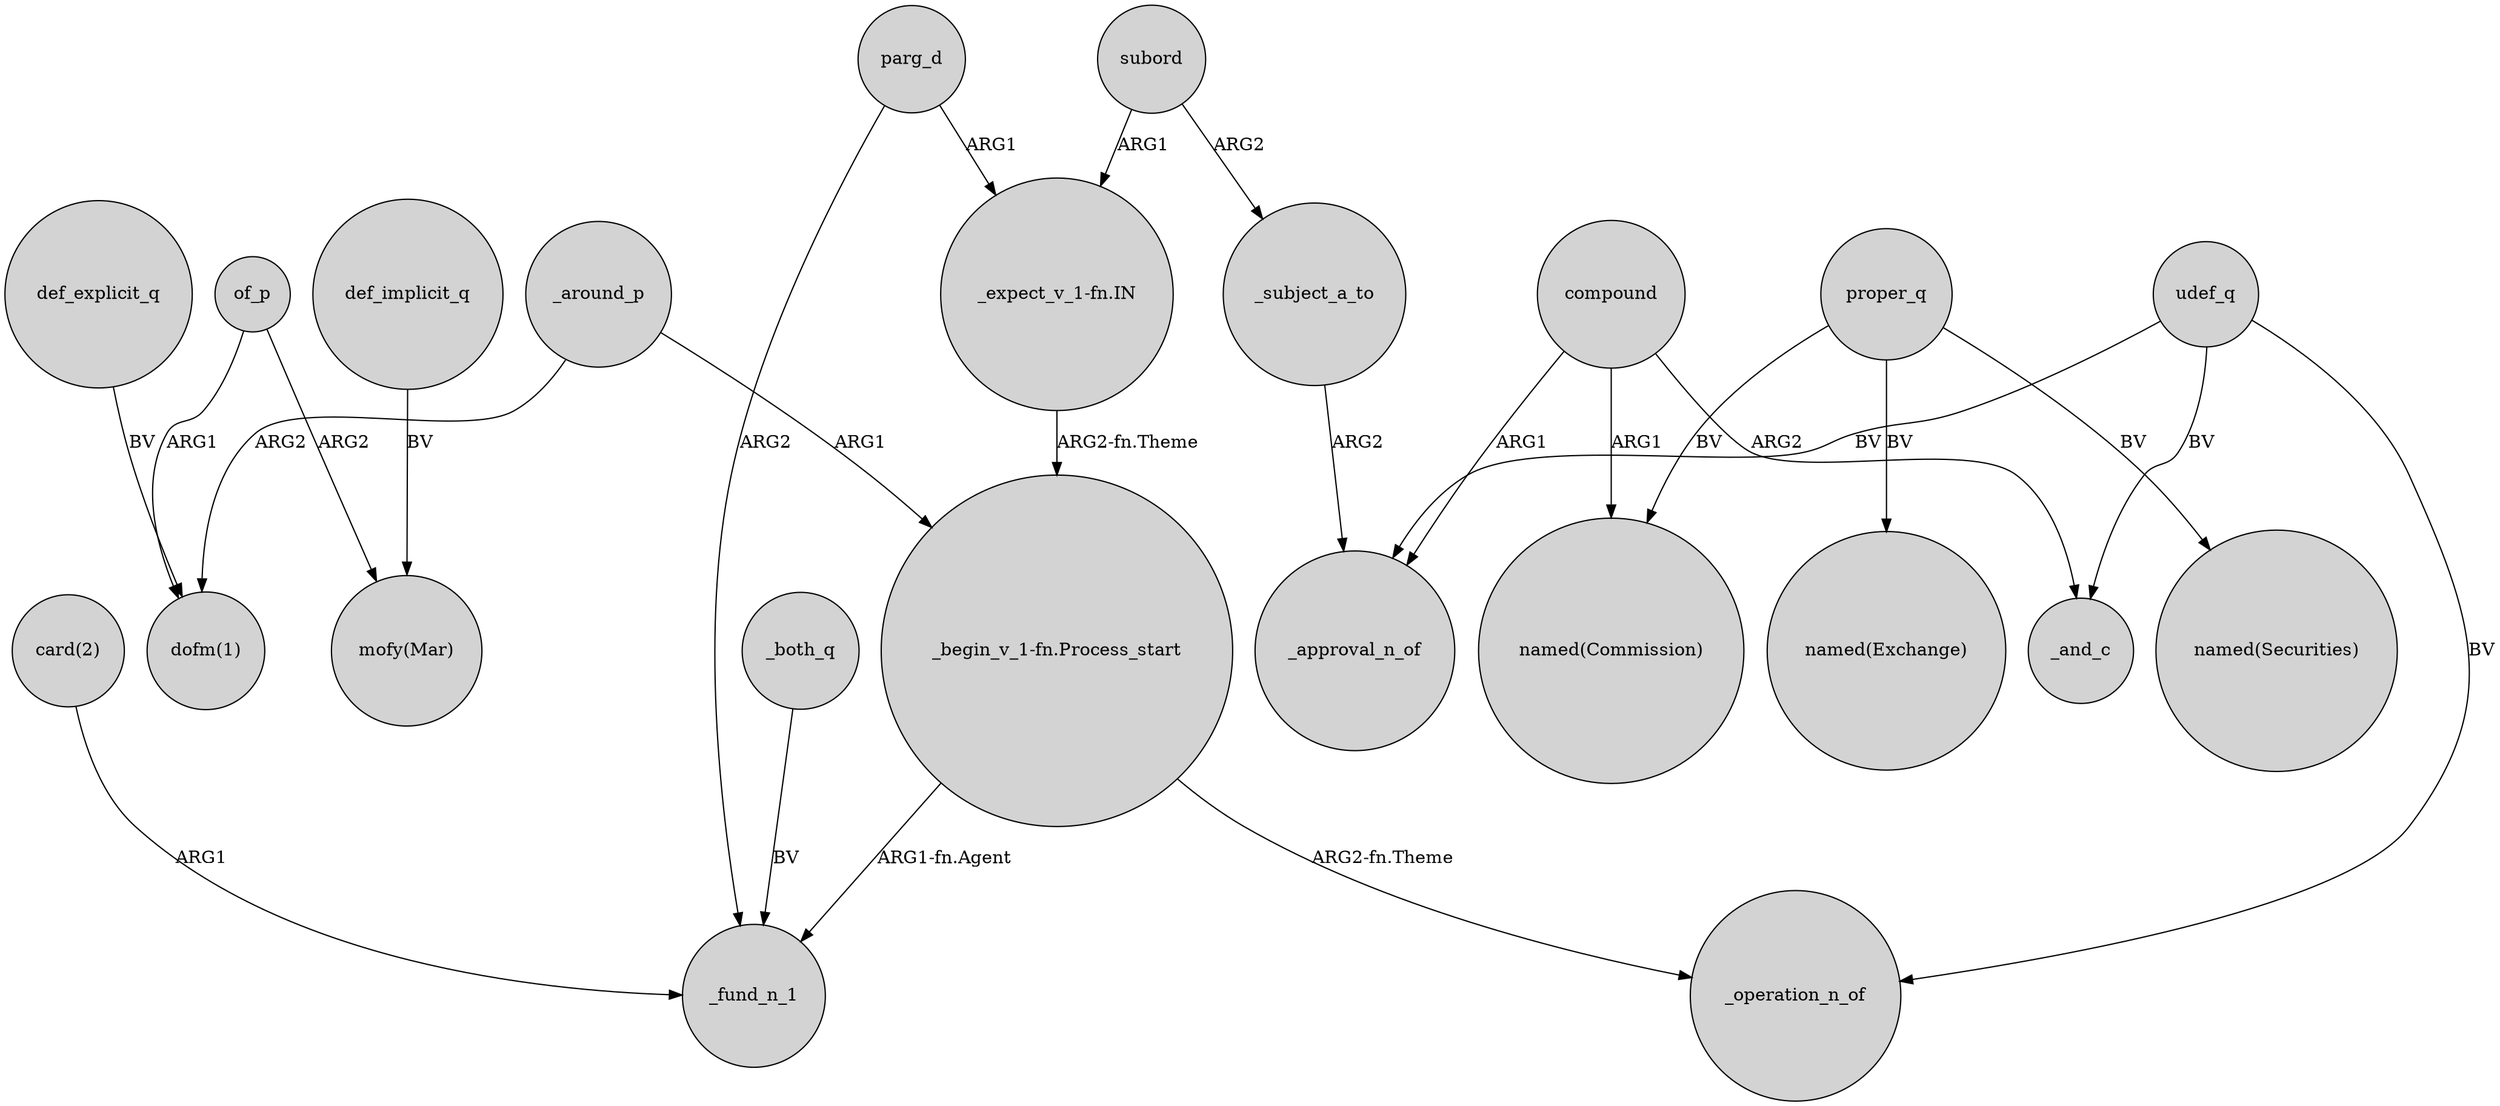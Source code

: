 digraph {
	node [shape=circle style=filled]
	_around_p -> "dofm(1)" [label=ARG2]
	compound -> "named(Commission)" [label=ARG1]
	subord -> "_expect_v_1-fn.IN" [label=ARG1]
	proper_q -> "named(Commission)" [label=BV]
	"_begin_v_1-fn.Process_start" -> _fund_n_1 [label="ARG1-fn.Agent"]
	subord -> _subject_a_to [label=ARG2]
	proper_q -> "named(Exchange)" [label=BV]
	parg_d -> _fund_n_1 [label=ARG2]
	def_implicit_q -> "mofy(Mar)" [label=BV]
	_both_q -> _fund_n_1 [label=BV]
	compound -> _and_c [label=ARG2]
	compound -> _approval_n_of [label=ARG1]
	def_explicit_q -> "dofm(1)" [label=BV]
	parg_d -> "_expect_v_1-fn.IN" [label=ARG1]
	_around_p -> "_begin_v_1-fn.Process_start" [label=ARG1]
	"_begin_v_1-fn.Process_start" -> _operation_n_of [label="ARG2-fn.Theme"]
	_subject_a_to -> _approval_n_of [label=ARG2]
	proper_q -> "named(Securities)" [label=BV]
	of_p -> "mofy(Mar)" [label=ARG2]
	"_expect_v_1-fn.IN" -> "_begin_v_1-fn.Process_start" [label="ARG2-fn.Theme"]
	"card(2)" -> _fund_n_1 [label=ARG1]
	udef_q -> _approval_n_of [label=BV]
	udef_q -> _and_c [label=BV]
	udef_q -> _operation_n_of [label=BV]
	of_p -> "dofm(1)" [label=ARG1]
}

